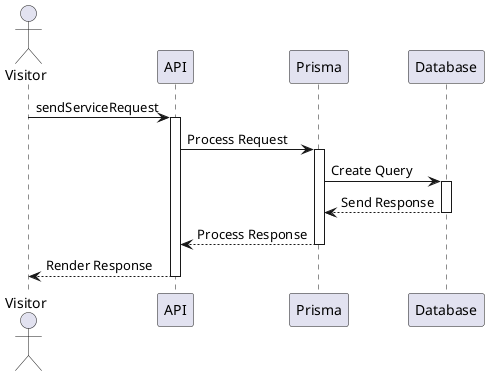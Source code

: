 @startuml API
actor Visitor

participant "API" as A
participant "Prisma" as P
participant "Database" as D

Visitor -> A: sendServiceRequest
activate A

A -> P: Process Request
activate P

P -> D: Create Query
activate D

D --> P: Send Response
deactivate D

P --> A: Process Response
deactivate P

A --> Visitor: Render Response
deactivate A

@enduml

@startuml login
actor Admin

participant "API" as api
participant "OAuth" as oauth

Admin -> api: request
activate api
activate Admin
api -> oauth: request
deactivate api
activate oauth
oauth -> Admin: response (Authenticated)
deactivate oauth
deactivate Admin

alt OAuth failed
oauth -> Admin: Not authenticated
end

@enduml

@startuml cookie

actor Visitor as v

participant "Website" as w
participant "Modal" as m

activate v
activate w
v -> w: enters site

activate m
w -> m: opens Modal
m -> w: confirmation
w -> v: flags browser with age-cookie

alt cancellation
m -> w: rejection
w -> v: redirects to external website
deactivate m
end
deactivate v
deactivate w

@enduml